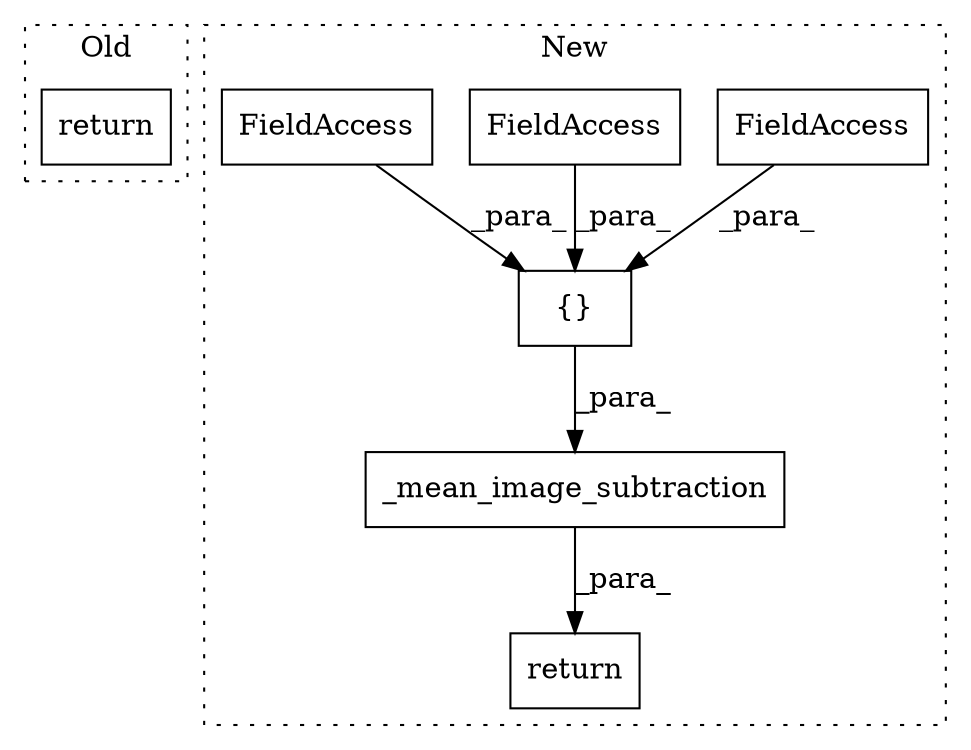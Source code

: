 digraph G {
subgraph cluster0 {
1 [label="return" a="41" s="7863" l="7" shape="box"];
label = "Old";
style="dotted";
}
subgraph cluster1 {
2 [label="_mean_image_subtraction" a="32" s="7970,8034" l="24,1" shape="box"];
3 [label="{}" a="4" s="8009,8033" l="1,1" shape="box"];
4 [label="FieldAccess" a="22" s="8026" l="7" shape="box"];
5 [label="FieldAccess" a="22" s="8010" l="7" shape="box"];
6 [label="FieldAccess" a="22" s="8018" l="7" shape="box"];
7 [label="return" a="41" s="7963" l="7" shape="box"];
label = "New";
style="dotted";
}
2 -> 7 [label="_para_"];
3 -> 2 [label="_para_"];
4 -> 3 [label="_para_"];
5 -> 3 [label="_para_"];
6 -> 3 [label="_para_"];
}